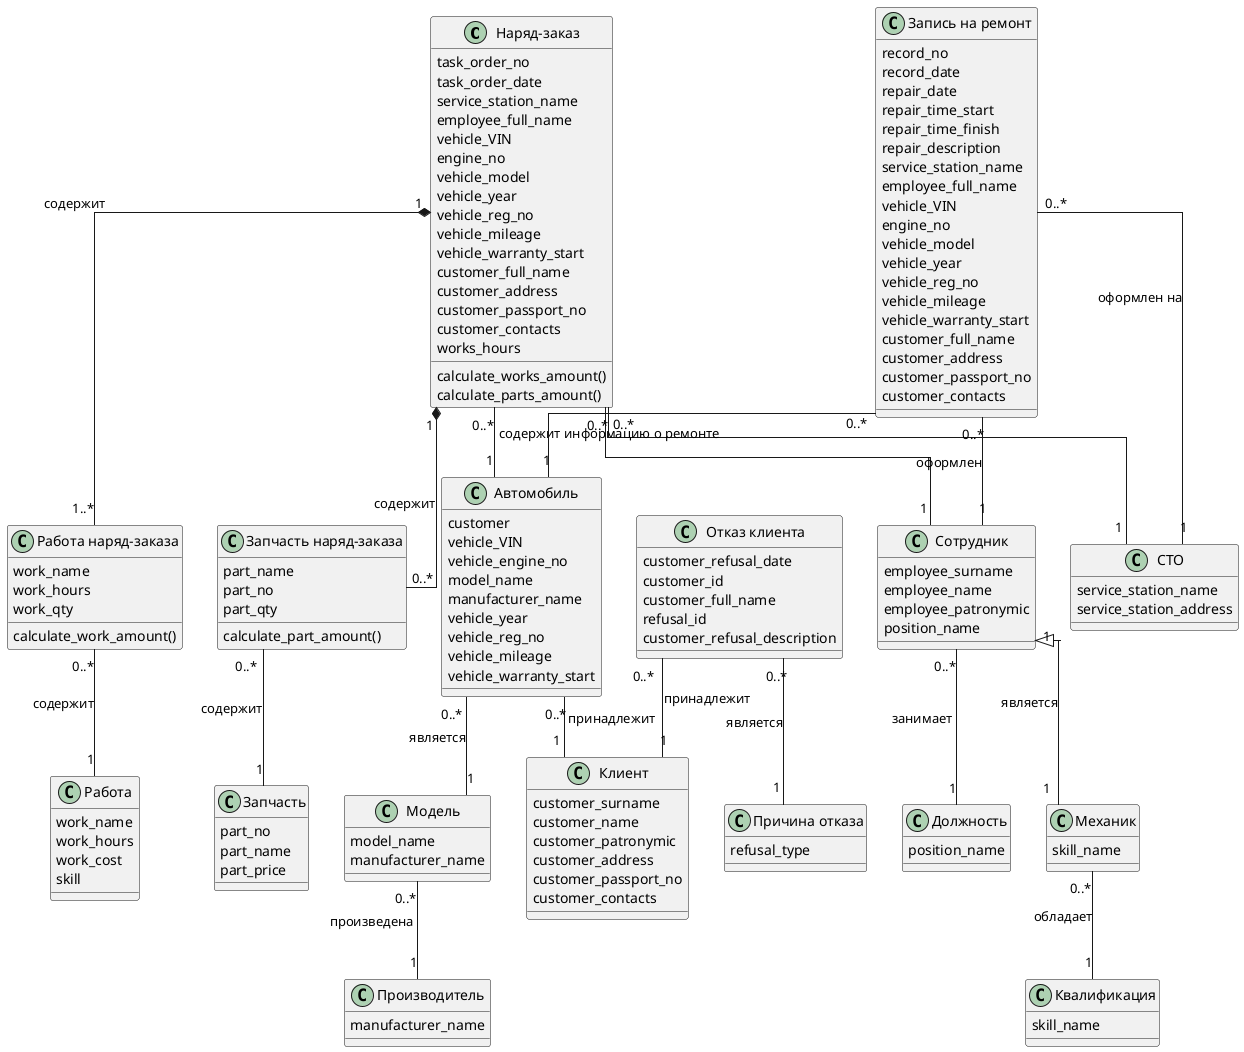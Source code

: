 @startuml Classes

' hide the spot
' hide circle

' avoid problems with angled crows feet
skinparam linetype ortho

class "Наряд-заказ" as task_order {
    task_order_no
    task_order_date
    service_station_name
    employee_full_name
    vehicle_VIN
    engine_no
    vehicle_model
    vehicle_year
    vehicle_reg_no
    vehicle_mileage
    vehicle_warranty_start
    customer_full_name
    customer_address
    customer_passport_no
    customer_contacts
    works_hours
    calculate_works_amount()
    calculate_parts_amount()
}

class "Работа наряд-заказа" as works_list_item {
    work_name
    work_hours
    work_qty
    calculate_work_amount()
}


class "Запчасть наряд-заказа" as parts_list_item {
    part_name
    part_no
    part_qty
    calculate_part_amount()
}

class "Работа" as work {
    work_name
    work_hours
    work_cost 
    skill
}

class "Автомобиль" as vehicles {
    customer
    vehicle_VIN
    vehicle_engine_no
    model_name
    manufacturer_name
    vehicle_year
    vehicle_reg_no
    vehicle_mileage
    vehicle_warranty_start
}

class "Модель" as vehicle_model {
    model_name
    manufacturer_name
}

class "Производитель" as vehicle_manufacturer {
    manufacturer_name
}

class "Клиент" as customers {
    customer_surname
    customer_name
    customer_patronymic
    customer_address
    customer_passport_no
    customer_contacts
}

class "Сотрудник" as employees {
    employee_surname
    employee_name
    employee_patronymic
    position_name
}

class "Механик" as mechanics {
    skill_name
}

class "Квалификация" as skills {
    skill_name
}

class "Запчасть" as part {
    part_no
    part_name
    part_price
}

class "СТО" as service_stations {
    service_station_name
    service_station_address
}

class "Должность" as positions {
    position_name 
}

class "Запись на ремонт" as record {
    record_no
    record_date
    repair_date
    repair_time_start
    repair_time_finish
    repair_description
    service_station_name
    employee_full_name
    vehicle_VIN
    engine_no
    vehicle_model
    vehicle_year
    vehicle_reg_no
    vehicle_mileage
    vehicle_warranty_start
    customer_full_name
    customer_address
    customer_passport_no
    customer_contacts
}

class "Отказ клиента" as customer_refusals {
    customer_refusal_date
    customer_id
    customer_full_name
    refusal_id
    customer_refusal_description
}

class "Причина отказа" as refusals {
    refusal_type
}

task_order   "1"*--"1..*" works_list_item: "содержит"
task_order   "1"*--"0..*" parts_list_item: "содержит"
task_order   "0..*"--"1" service_stations 
task_order   "0..*"--"1" employees 
task_order   "0..*"--"1" vehicles: " содержит информацию о ремонте"
record       "0..*"--"1" service_stations: "оформлен на"
record       "0..*"--"1" employees: " оформлен"
record       "0..*"--"1" vehicles 
works_list_item "0..*"--"1" work: "содержит"
parts_list_item "0..*"--"1" part: "содержит"
vehicles     "0..*"--"1" customers: " принадлежит"
vehicles     "0..*"--"1" vehicle_model: "является" 
vehicle_model "0..*"--"1" vehicle_manufacturer: "произведена " 
employees    "0..*"--"1" positions: "занимает "
employees    "1"<|--"1" mechanics: "является"
mechanics    "0..*"--"1" skills: "обладает"
customer_refusals "0..*"--"1" customers: "принадлежит"
customer_refusals "0..*"--"1" refusals: "является"

@enduml
